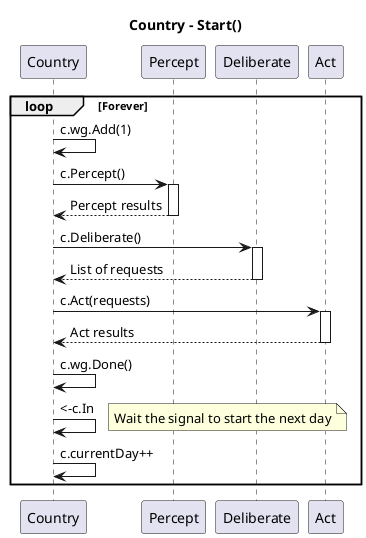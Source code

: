 @startuml
title Country - Start()

participant Country
participant Percept
participant Deliberate
participant Act


loop Forever
    Country -> Country: c.wg.Add(1)
    Country -> Percept: c.Percept()
    activate Percept
    Percept --> Country: Percept results
    deactivate Percept
    Country -> Deliberate: c.Deliberate()
    activate Deliberate
    Deliberate --> Country: List of requests
    deactivate Deliberate
    Country -> Act: c.Act(requests)
    activate Act
    Act --> Country: Act results
    deactivate Act
    Country -> Country: c.wg.Done()

    Country -> Country: <-c.In
    note right
        Wait the signal to start the next day
    end note

    Country -> Country: c.currentDay++

end

@enduml
